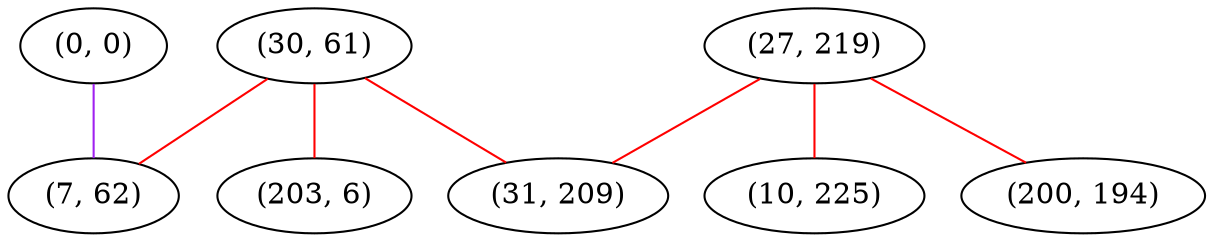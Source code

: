 graph "" {
"(0, 0)";
"(27, 219)";
"(30, 61)";
"(31, 209)";
"(7, 62)";
"(10, 225)";
"(203, 6)";
"(200, 194)";
"(0, 0)" -- "(7, 62)"  [color=purple, key=0, weight=4];
"(27, 219)" -- "(200, 194)"  [color=red, key=0, weight=1];
"(27, 219)" -- "(10, 225)"  [color=red, key=0, weight=1];
"(27, 219)" -- "(31, 209)"  [color=red, key=0, weight=1];
"(30, 61)" -- "(7, 62)"  [color=red, key=0, weight=1];
"(30, 61)" -- "(203, 6)"  [color=red, key=0, weight=1];
"(30, 61)" -- "(31, 209)"  [color=red, key=0, weight=1];
}
